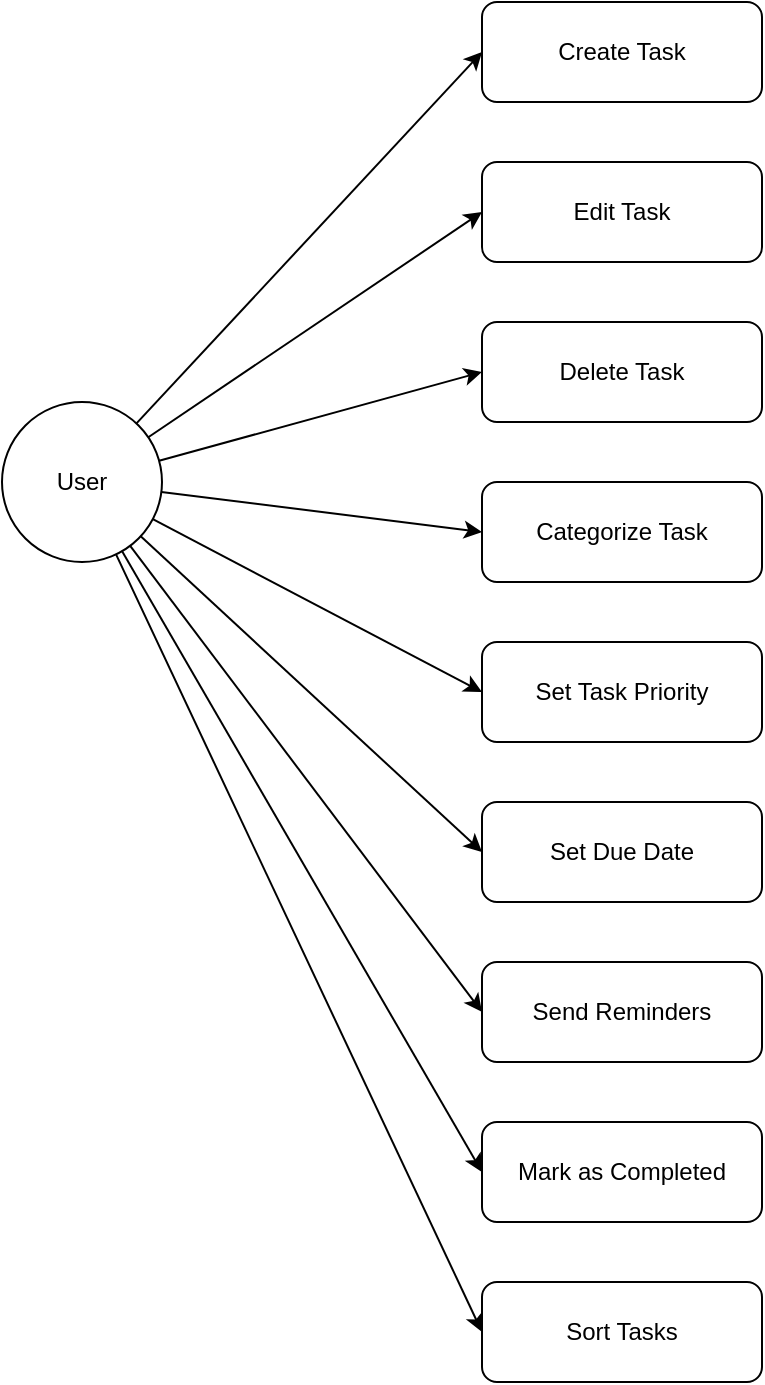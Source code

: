 <mxfile version="20.8.10" type="device"><diagram name="To-Do Use Case" id="JXwFp5ugItZEIQ31T5pE"><mxGraphModel dx="2058" dy="1180" grid="1" gridSize="10" guides="1" tooltips="1" connect="1" arrows="1" fold="1" page="1" pageScale="1" pageWidth="827" pageHeight="1169" math="0" shadow="0"><root><mxCell id="0"/><mxCell id="1" parent="0"/><mxCell id="3d4MihAaVH3FW5_2cNbx-1" value="User" style="ellipse;whiteSpace=wrap;html=1;" parent="1" vertex="1"><mxGeometry x="10" y="240" width="80" height="80" as="geometry"/></mxCell><mxCell id="3d4MihAaVH3FW5_2cNbx-2" value="Create Task" style="rounded=1;whiteSpace=wrap;html=1;" parent="1" vertex="1"><mxGeometry x="250" y="40" width="140" height="50" as="geometry"/></mxCell><mxCell id="3d4MihAaVH3FW5_2cNbx-3" value="Edit Task" style="rounded=1;whiteSpace=wrap;html=1;" parent="1" vertex="1"><mxGeometry x="250" y="120" width="140" height="50" as="geometry"/></mxCell><mxCell id="3d4MihAaVH3FW5_2cNbx-4" value="Delete Task" style="rounded=1;whiteSpace=wrap;html=1;" parent="1" vertex="1"><mxGeometry x="250" y="200" width="140" height="50" as="geometry"/></mxCell><mxCell id="3d4MihAaVH3FW5_2cNbx-5" value="Categorize Task" style="rounded=1;whiteSpace=wrap;html=1;" parent="1" vertex="1"><mxGeometry x="250" y="280" width="140" height="50" as="geometry"/></mxCell><mxCell id="3d4MihAaVH3FW5_2cNbx-6" value="Set Task Priority" style="rounded=1;whiteSpace=wrap;html=1;" parent="1" vertex="1"><mxGeometry x="250" y="360" width="140" height="50" as="geometry"/></mxCell><mxCell id="3d4MihAaVH3FW5_2cNbx-7" value="Set Due Date" style="rounded=1;whiteSpace=wrap;html=1;" parent="1" vertex="1"><mxGeometry x="250" y="440" width="140" height="50" as="geometry"/></mxCell><mxCell id="3d4MihAaVH3FW5_2cNbx-8" value="Send Reminders" style="rounded=1;whiteSpace=wrap;html=1;" parent="1" vertex="1"><mxGeometry x="250" y="520" width="140" height="50" as="geometry"/></mxCell><mxCell id="3d4MihAaVH3FW5_2cNbx-9" value="Mark as Completed" style="rounded=1;whiteSpace=wrap;html=1;" parent="1" vertex="1"><mxGeometry x="250" y="600" width="140" height="50" as="geometry"/></mxCell><mxCell id="3d4MihAaVH3FW5_2cNbx-10" value="Sort Tasks" style="rounded=1;whiteSpace=wrap;html=1;" parent="1" vertex="1"><mxGeometry x="250" y="680" width="140" height="50" as="geometry"/></mxCell><mxCell id="3d4MihAaVH3FW5_2cNbx-11" style="entryX=0;entryY=0.5;entryDx=0;entryDy=0;" parent="1" source="3d4MihAaVH3FW5_2cNbx-1" target="3d4MihAaVH3FW5_2cNbx-2" edge="1"><mxGeometry relative="1" as="geometry"/></mxCell><mxCell id="3d4MihAaVH3FW5_2cNbx-12" style="entryX=0;entryY=0.5;entryDx=0;entryDy=0;" parent="1" source="3d4MihAaVH3FW5_2cNbx-1" target="3d4MihAaVH3FW5_2cNbx-3" edge="1"><mxGeometry relative="1" as="geometry"/></mxCell><mxCell id="3d4MihAaVH3FW5_2cNbx-13" style="entryX=0;entryY=0.5;entryDx=0;entryDy=0;" parent="1" source="3d4MihAaVH3FW5_2cNbx-1" target="3d4MihAaVH3FW5_2cNbx-4" edge="1"><mxGeometry relative="1" as="geometry"/></mxCell><mxCell id="3d4MihAaVH3FW5_2cNbx-14" style="entryX=0;entryY=0.5;entryDx=0;entryDy=0;" parent="1" source="3d4MihAaVH3FW5_2cNbx-1" target="3d4MihAaVH3FW5_2cNbx-5" edge="1"><mxGeometry relative="1" as="geometry"/></mxCell><mxCell id="3d4MihAaVH3FW5_2cNbx-15" style="entryX=0;entryY=0.5;entryDx=0;entryDy=0;" parent="1" source="3d4MihAaVH3FW5_2cNbx-1" target="3d4MihAaVH3FW5_2cNbx-6" edge="1"><mxGeometry relative="1" as="geometry"/></mxCell><mxCell id="3d4MihAaVH3FW5_2cNbx-16" style="entryX=0;entryY=0.5;entryDx=0;entryDy=0;" parent="1" source="3d4MihAaVH3FW5_2cNbx-1" target="3d4MihAaVH3FW5_2cNbx-7" edge="1"><mxGeometry relative="1" as="geometry"/></mxCell><mxCell id="3d4MihAaVH3FW5_2cNbx-17" style="entryX=0;entryY=0.5;entryDx=0;entryDy=0;" parent="1" source="3d4MihAaVH3FW5_2cNbx-1" target="3d4MihAaVH3FW5_2cNbx-8" edge="1"><mxGeometry relative="1" as="geometry"/></mxCell><mxCell id="3d4MihAaVH3FW5_2cNbx-18" style="entryX=0;entryY=0.5;entryDx=0;entryDy=0;" parent="1" source="3d4MihAaVH3FW5_2cNbx-1" target="3d4MihAaVH3FW5_2cNbx-9" edge="1"><mxGeometry relative="1" as="geometry"/></mxCell><mxCell id="3d4MihAaVH3FW5_2cNbx-19" style="entryX=0;entryY=0.5;entryDx=0;entryDy=0;" parent="1" source="3d4MihAaVH3FW5_2cNbx-1" target="3d4MihAaVH3FW5_2cNbx-10" edge="1"><mxGeometry relative="1" as="geometry"/></mxCell></root></mxGraphModel></diagram></mxfile>